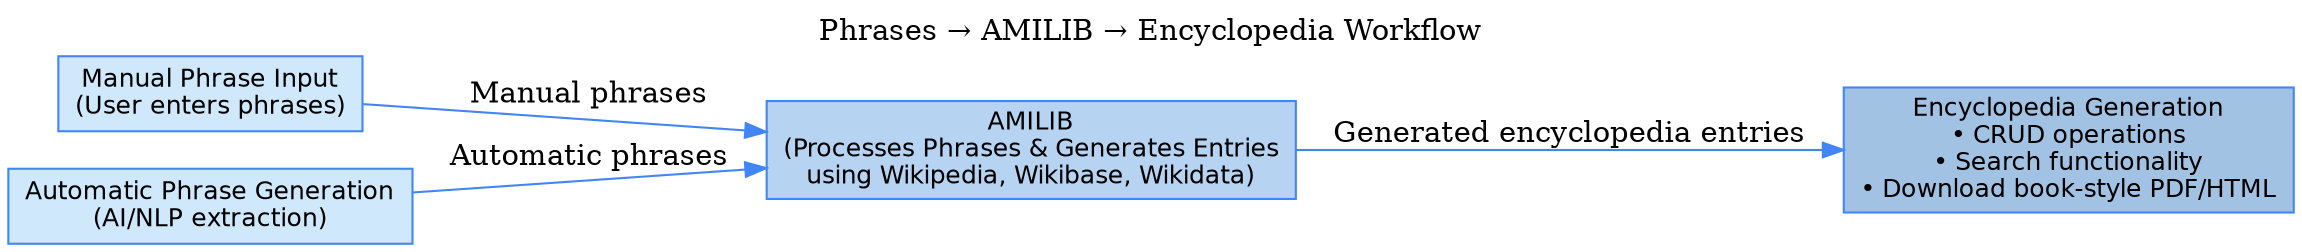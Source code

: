 digraph EncyclopediaWorkflow {

    rankdir=LR;
    bgcolor="white";
    node [shape=rectangle, style=filled, fillcolor="#EAF3FC", fontname="Helvetica", fontsize=12, color="#4285F4"];

    // Input Nodes
    Manual [label="Manual Phrase Input\n(User enters phrases)", shape=rectangle, fillcolor="#CFE8FC"];
    Automatic [label="Automatic Phrase Generation\n(AI/NLP extraction)", shape=rectangle, fillcolor="#CFE8FC"];

    // Processing Node
    AMILIB [label="AMILIB\n(Processes Phrases & Generates Entries\nusing Wikipedia, Wikibase, Wikidata)", shape=rectangle, fillcolor="#B7D3F2"];

    // Output Node
    Encyclopedia [label="Encyclopedia Generation\n• CRUD operations\n• Search functionality\n• Download book-style PDF/HTML", shape=rectangle, fillcolor="#A2C2E3"];

    // Edges
    Manual -> AMILIB [label="Manual phrases", color="#4285F4"];
    Automatic -> AMILIB [label="Automatic phrases", color="#4285F4"];
    AMILIB -> Encyclopedia [label="Generated encyclopedia entries", color="#4285F4"];

    // Title
    labelloc="t";
    label="Phrases → AMILIB → Encyclopedia Workflow";
}
